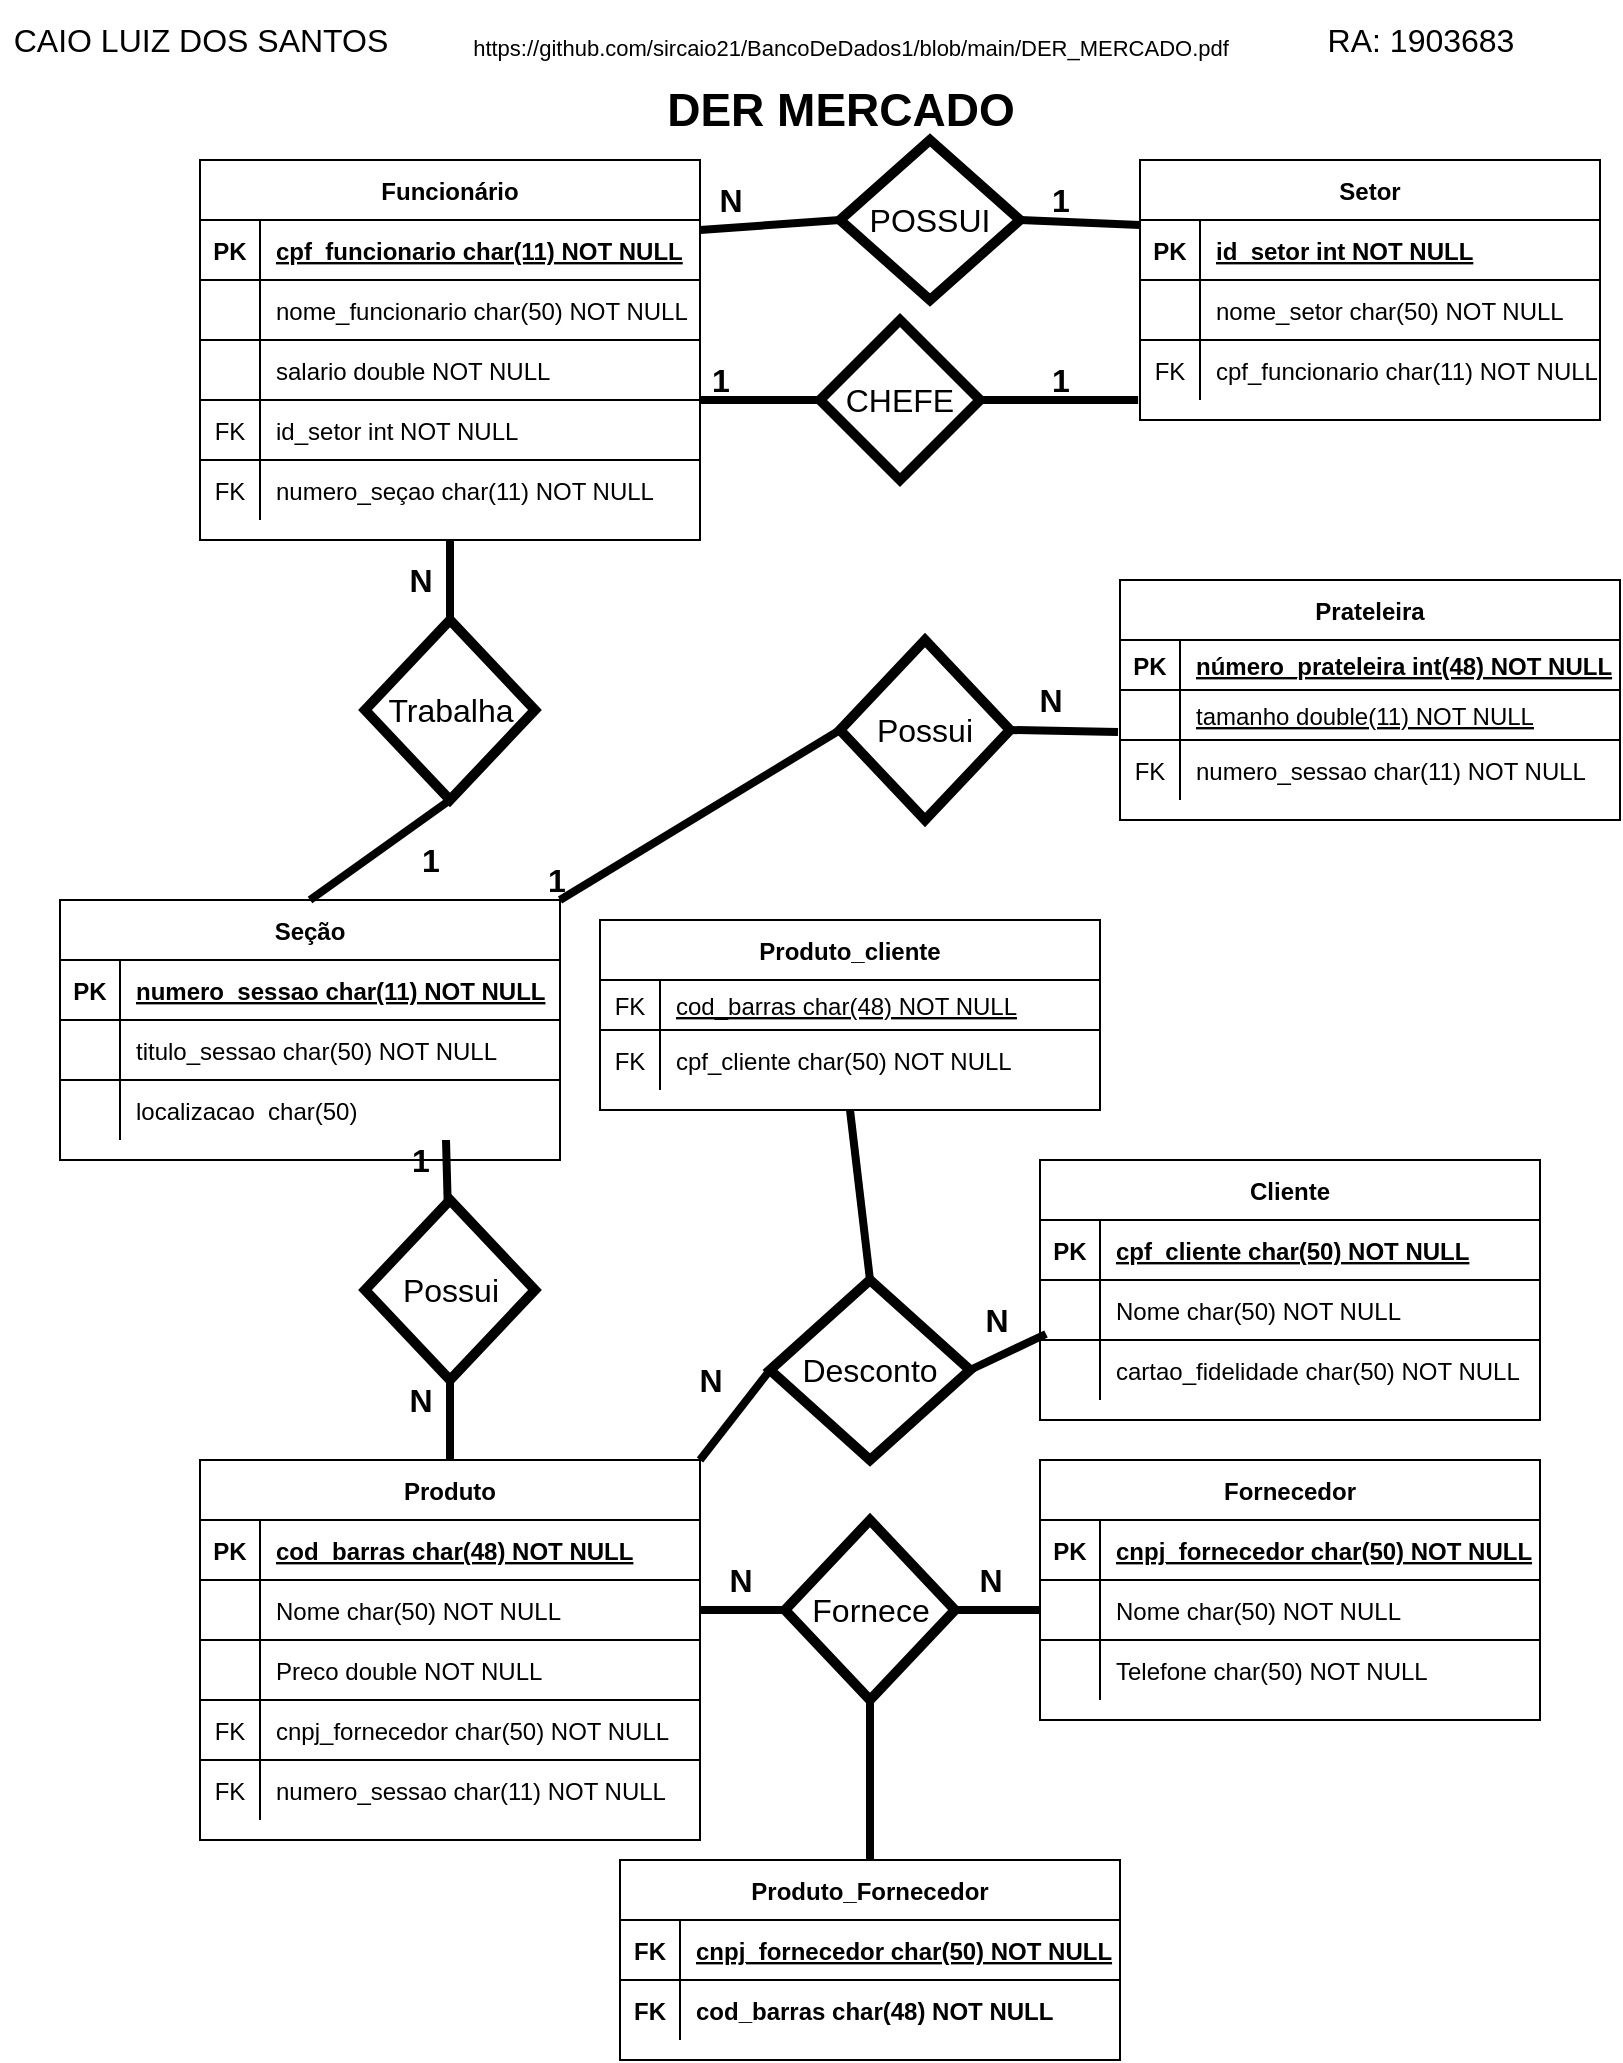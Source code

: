 <mxfile version="15.5.9" type="github">
  <diagram id="R2lEEEUBdFMjLlhIrx00" name="Page-1">
    <mxGraphModel dx="1422" dy="1894" grid="1" gridSize="10" guides="1" tooltips="1" connect="1" arrows="1" fold="1" page="1" pageScale="1" pageWidth="850" pageHeight="1100" math="0" shadow="0" extFonts="Permanent Marker^https://fonts.googleapis.com/css?family=Permanent+Marker">
      <root>
        <mxCell id="0" />
        <mxCell id="1" parent="0" />
        <mxCell id="C-vyLk0tnHw3VtMMgP7b-2" value="Setor" style="shape=table;startSize=30;container=1;collapsible=1;childLayout=tableLayout;fixedRows=1;rowLines=0;fontStyle=1;align=center;resizeLast=1;" parent="1" vertex="1">
          <mxGeometry x="575" y="70" width="230" height="130" as="geometry" />
        </mxCell>
        <mxCell id="C-vyLk0tnHw3VtMMgP7b-3" value="" style="shape=partialRectangle;collapsible=0;dropTarget=0;pointerEvents=0;fillColor=none;points=[[0,0.5],[1,0.5]];portConstraint=eastwest;top=0;left=0;right=0;bottom=1;" parent="C-vyLk0tnHw3VtMMgP7b-2" vertex="1">
          <mxGeometry y="30" width="230" height="30" as="geometry" />
        </mxCell>
        <mxCell id="C-vyLk0tnHw3VtMMgP7b-4" value="PK" style="shape=partialRectangle;overflow=hidden;connectable=0;fillColor=none;top=0;left=0;bottom=0;right=0;fontStyle=1;" parent="C-vyLk0tnHw3VtMMgP7b-3" vertex="1">
          <mxGeometry width="30" height="30" as="geometry">
            <mxRectangle width="30" height="30" as="alternateBounds" />
          </mxGeometry>
        </mxCell>
        <mxCell id="C-vyLk0tnHw3VtMMgP7b-5" value="id_setor int NOT NULL " style="shape=partialRectangle;overflow=hidden;connectable=0;fillColor=none;top=0;left=0;bottom=0;right=0;align=left;spacingLeft=6;fontStyle=5;" parent="C-vyLk0tnHw3VtMMgP7b-3" vertex="1">
          <mxGeometry x="30" width="200" height="30" as="geometry">
            <mxRectangle width="200" height="30" as="alternateBounds" />
          </mxGeometry>
        </mxCell>
        <mxCell id="C-vyLk0tnHw3VtMMgP7b-6" value="" style="shape=partialRectangle;collapsible=0;dropTarget=0;pointerEvents=0;fillColor=none;points=[[0,0.5],[1,0.5]];portConstraint=eastwest;top=0;left=0;right=0;bottom=0;" parent="C-vyLk0tnHw3VtMMgP7b-2" vertex="1">
          <mxGeometry y="60" width="230" height="30" as="geometry" />
        </mxCell>
        <mxCell id="C-vyLk0tnHw3VtMMgP7b-7" value="" style="shape=partialRectangle;overflow=hidden;connectable=0;fillColor=none;top=0;left=0;bottom=0;right=0;" parent="C-vyLk0tnHw3VtMMgP7b-6" vertex="1">
          <mxGeometry width="30" height="30" as="geometry">
            <mxRectangle width="30" height="30" as="alternateBounds" />
          </mxGeometry>
        </mxCell>
        <mxCell id="C-vyLk0tnHw3VtMMgP7b-8" value="nome_setor char(50) NOT NULL" style="shape=partialRectangle;overflow=hidden;connectable=0;fillColor=none;top=0;left=0;bottom=0;right=0;align=left;spacingLeft=6;" parent="C-vyLk0tnHw3VtMMgP7b-6" vertex="1">
          <mxGeometry x="30" width="200" height="30" as="geometry">
            <mxRectangle width="200" height="30" as="alternateBounds" />
          </mxGeometry>
        </mxCell>
        <mxCell id="C-vyLk0tnHw3VtMMgP7b-9" value="" style="shape=partialRectangle;collapsible=0;dropTarget=0;pointerEvents=0;fillColor=none;points=[[0,0.5],[1,0.5]];portConstraint=eastwest;top=1;left=0;right=0;bottom=0;" parent="C-vyLk0tnHw3VtMMgP7b-2" vertex="1">
          <mxGeometry y="90" width="230" height="30" as="geometry" />
        </mxCell>
        <mxCell id="C-vyLk0tnHw3VtMMgP7b-10" value="FK" style="shape=partialRectangle;overflow=hidden;connectable=0;fillColor=none;top=0;left=0;bottom=0;right=0;" parent="C-vyLk0tnHw3VtMMgP7b-9" vertex="1">
          <mxGeometry width="30" height="30" as="geometry">
            <mxRectangle width="30" height="30" as="alternateBounds" />
          </mxGeometry>
        </mxCell>
        <mxCell id="C-vyLk0tnHw3VtMMgP7b-11" value="cpf_funcionario char(11) NOT NULL" style="shape=partialRectangle;overflow=hidden;connectable=0;fillColor=none;top=0;left=0;bottom=0;right=0;align=left;spacingLeft=6;" parent="C-vyLk0tnHw3VtMMgP7b-9" vertex="1">
          <mxGeometry x="30" width="200" height="30" as="geometry">
            <mxRectangle width="200" height="30" as="alternateBounds" />
          </mxGeometry>
        </mxCell>
        <mxCell id="C-vyLk0tnHw3VtMMgP7b-23" value="Funcionário" style="shape=table;startSize=30;container=1;collapsible=1;childLayout=tableLayout;fixedRows=1;rowLines=0;fontStyle=1;align=center;resizeLast=1;" parent="1" vertex="1">
          <mxGeometry x="105" y="70" width="250" height="190" as="geometry" />
        </mxCell>
        <mxCell id="C-vyLk0tnHw3VtMMgP7b-24" value="" style="shape=partialRectangle;collapsible=0;dropTarget=0;pointerEvents=0;fillColor=none;points=[[0,0.5],[1,0.5]];portConstraint=eastwest;top=0;left=0;right=0;bottom=1;" parent="C-vyLk0tnHw3VtMMgP7b-23" vertex="1">
          <mxGeometry y="30" width="250" height="30" as="geometry" />
        </mxCell>
        <mxCell id="C-vyLk0tnHw3VtMMgP7b-25" value="PK" style="shape=partialRectangle;overflow=hidden;connectable=0;fillColor=none;top=0;left=0;bottom=0;right=0;fontStyle=1;" parent="C-vyLk0tnHw3VtMMgP7b-24" vertex="1">
          <mxGeometry width="30" height="30" as="geometry">
            <mxRectangle width="30" height="30" as="alternateBounds" />
          </mxGeometry>
        </mxCell>
        <mxCell id="C-vyLk0tnHw3VtMMgP7b-26" value="cpf_funcionario char(11) NOT NULL " style="shape=partialRectangle;overflow=hidden;connectable=0;fillColor=none;top=0;left=0;bottom=0;right=0;align=left;spacingLeft=6;fontStyle=5;" parent="C-vyLk0tnHw3VtMMgP7b-24" vertex="1">
          <mxGeometry x="30" width="220" height="30" as="geometry">
            <mxRectangle width="220" height="30" as="alternateBounds" />
          </mxGeometry>
        </mxCell>
        <mxCell id="C-vyLk0tnHw3VtMMgP7b-27" value="" style="shape=partialRectangle;collapsible=0;dropTarget=0;pointerEvents=0;fillColor=none;points=[[0,0.5],[1,0.5]];portConstraint=eastwest;top=0;left=0;right=0;bottom=0;" parent="C-vyLk0tnHw3VtMMgP7b-23" vertex="1">
          <mxGeometry y="60" width="250" height="30" as="geometry" />
        </mxCell>
        <mxCell id="C-vyLk0tnHw3VtMMgP7b-28" value="" style="shape=partialRectangle;overflow=hidden;connectable=0;fillColor=none;top=0;left=0;bottom=0;right=0;" parent="C-vyLk0tnHw3VtMMgP7b-27" vertex="1">
          <mxGeometry width="30" height="30" as="geometry">
            <mxRectangle width="30" height="30" as="alternateBounds" />
          </mxGeometry>
        </mxCell>
        <mxCell id="C-vyLk0tnHw3VtMMgP7b-29" value="nome_funcionario char(50) NOT NULL" style="shape=partialRectangle;overflow=hidden;connectable=0;fillColor=none;top=0;left=0;bottom=0;right=0;align=left;spacingLeft=6;" parent="C-vyLk0tnHw3VtMMgP7b-27" vertex="1">
          <mxGeometry x="30" width="220" height="30" as="geometry">
            <mxRectangle width="220" height="30" as="alternateBounds" />
          </mxGeometry>
        </mxCell>
        <mxCell id="qZDNd7KIdXgdFjPDxFhU-4" style="shape=partialRectangle;collapsible=0;dropTarget=0;pointerEvents=0;fillColor=none;points=[[0,0.5],[1,0.5]];portConstraint=eastwest;top=1;left=0;right=0;bottom=0;sketch=0;shadow=0;" vertex="1" parent="C-vyLk0tnHw3VtMMgP7b-23">
          <mxGeometry y="90" width="250" height="30" as="geometry" />
        </mxCell>
        <mxCell id="qZDNd7KIdXgdFjPDxFhU-5" style="shape=partialRectangle;overflow=hidden;connectable=0;fillColor=none;top=0;left=0;bottom=0;right=0;" vertex="1" parent="qZDNd7KIdXgdFjPDxFhU-4">
          <mxGeometry width="30" height="30" as="geometry">
            <mxRectangle width="30" height="30" as="alternateBounds" />
          </mxGeometry>
        </mxCell>
        <mxCell id="qZDNd7KIdXgdFjPDxFhU-6" value="salario double NOT NULL" style="shape=partialRectangle;overflow=hidden;connectable=0;fillColor=none;top=0;left=0;bottom=0;right=0;align=left;spacingLeft=6;" vertex="1" parent="qZDNd7KIdXgdFjPDxFhU-4">
          <mxGeometry x="30" width="220" height="30" as="geometry">
            <mxRectangle width="220" height="30" as="alternateBounds" />
          </mxGeometry>
        </mxCell>
        <mxCell id="qZDNd7KIdXgdFjPDxFhU-98" style="shape=partialRectangle;collapsible=0;dropTarget=0;pointerEvents=0;fillColor=none;points=[[0,0.5],[1,0.5]];portConstraint=eastwest;top=1;left=0;right=0;bottom=0;sketch=0;shadow=0;" vertex="1" parent="C-vyLk0tnHw3VtMMgP7b-23">
          <mxGeometry y="120" width="250" height="30" as="geometry" />
        </mxCell>
        <mxCell id="qZDNd7KIdXgdFjPDxFhU-99" value="FK" style="shape=partialRectangle;overflow=hidden;connectable=0;fillColor=none;top=0;left=0;bottom=0;right=0;" vertex="1" parent="qZDNd7KIdXgdFjPDxFhU-98">
          <mxGeometry width="30" height="30" as="geometry">
            <mxRectangle width="30" height="30" as="alternateBounds" />
          </mxGeometry>
        </mxCell>
        <mxCell id="qZDNd7KIdXgdFjPDxFhU-100" value="id_setor int NOT NULL" style="shape=partialRectangle;overflow=hidden;connectable=0;fillColor=none;top=0;left=0;bottom=0;right=0;align=left;spacingLeft=6;" vertex="1" parent="qZDNd7KIdXgdFjPDxFhU-98">
          <mxGeometry x="30" width="220" height="30" as="geometry">
            <mxRectangle width="220" height="30" as="alternateBounds" />
          </mxGeometry>
        </mxCell>
        <mxCell id="qZDNd7KIdXgdFjPDxFhU-101" style="shape=partialRectangle;collapsible=0;dropTarget=0;pointerEvents=0;fillColor=none;points=[[0,0.5],[1,0.5]];portConstraint=eastwest;top=1;left=0;right=0;bottom=0;sketch=0;shadow=0;" vertex="1" parent="C-vyLk0tnHw3VtMMgP7b-23">
          <mxGeometry y="150" width="250" height="30" as="geometry" />
        </mxCell>
        <mxCell id="qZDNd7KIdXgdFjPDxFhU-102" value="FK" style="shape=partialRectangle;overflow=hidden;connectable=0;fillColor=none;top=0;left=0;bottom=0;right=0;" vertex="1" parent="qZDNd7KIdXgdFjPDxFhU-101">
          <mxGeometry width="30" height="30" as="geometry">
            <mxRectangle width="30" height="30" as="alternateBounds" />
          </mxGeometry>
        </mxCell>
        <mxCell id="qZDNd7KIdXgdFjPDxFhU-103" value="numero_seçao char(11) NOT NULL" style="shape=partialRectangle;overflow=hidden;connectable=0;fillColor=none;top=0;left=0;bottom=0;right=0;align=left;spacingLeft=6;" vertex="1" parent="qZDNd7KIdXgdFjPDxFhU-101">
          <mxGeometry x="30" width="220" height="30" as="geometry">
            <mxRectangle width="220" height="30" as="alternateBounds" />
          </mxGeometry>
        </mxCell>
        <mxCell id="qZDNd7KIdXgdFjPDxFhU-25" value="" style="endArrow=none;html=1;rounded=0;exitX=1;exitY=0.167;exitDx=0;exitDy=0;strokeWidth=4;exitPerimeter=0;entryX=0;entryY=0.5;entryDx=0;entryDy=0;" edge="1" parent="1" source="C-vyLk0tnHw3VtMMgP7b-24" target="qZDNd7KIdXgdFjPDxFhU-119">
          <mxGeometry relative="1" as="geometry">
            <mxPoint x="225" y="90" as="sourcePoint" />
            <mxPoint x="555" y="120" as="targetPoint" />
          </mxGeometry>
        </mxCell>
        <mxCell id="qZDNd7KIdXgdFjPDxFhU-29" value="&lt;b style=&quot;font-size: 16px;&quot;&gt;1&lt;/b&gt;" style="text;html=1;align=center;verticalAlign=middle;resizable=0;points=[];autosize=1;strokeColor=none;fillColor=none;strokeWidth=5;fontSize=16;" vertex="1" parent="1">
          <mxGeometry x="525" y="80" width="20" height="20" as="geometry" />
        </mxCell>
        <mxCell id="qZDNd7KIdXgdFjPDxFhU-30" value="&lt;font style=&quot;font-size: 16px&quot;&gt;&lt;b&gt;N&lt;/b&gt;&lt;/font&gt;" style="text;html=1;align=center;verticalAlign=middle;resizable=0;points=[];autosize=1;strokeColor=none;fillColor=none;" vertex="1" parent="1">
          <mxGeometry x="355" y="80" width="30" height="20" as="geometry" />
        </mxCell>
        <mxCell id="qZDNd7KIdXgdFjPDxFhU-51" value="Produto" style="shape=table;startSize=30;container=1;collapsible=1;childLayout=tableLayout;fixedRows=1;rowLines=0;fontStyle=1;align=center;resizeLast=1;" vertex="1" parent="1">
          <mxGeometry x="105" y="720" width="250" height="190" as="geometry" />
        </mxCell>
        <mxCell id="qZDNd7KIdXgdFjPDxFhU-52" value="" style="shape=partialRectangle;collapsible=0;dropTarget=0;pointerEvents=0;fillColor=none;points=[[0,0.5],[1,0.5]];portConstraint=eastwest;top=0;left=0;right=0;bottom=1;" vertex="1" parent="qZDNd7KIdXgdFjPDxFhU-51">
          <mxGeometry y="30" width="250" height="30" as="geometry" />
        </mxCell>
        <mxCell id="qZDNd7KIdXgdFjPDxFhU-53" value="PK" style="shape=partialRectangle;overflow=hidden;connectable=0;fillColor=none;top=0;left=0;bottom=0;right=0;fontStyle=1;" vertex="1" parent="qZDNd7KIdXgdFjPDxFhU-52">
          <mxGeometry width="30" height="30" as="geometry">
            <mxRectangle width="30" height="30" as="alternateBounds" />
          </mxGeometry>
        </mxCell>
        <mxCell id="qZDNd7KIdXgdFjPDxFhU-54" value="cod_barras char(48) NOT NULL " style="shape=partialRectangle;overflow=hidden;connectable=0;fillColor=none;top=0;left=0;bottom=0;right=0;align=left;spacingLeft=6;fontStyle=5;" vertex="1" parent="qZDNd7KIdXgdFjPDxFhU-52">
          <mxGeometry x="30" width="220" height="30" as="geometry">
            <mxRectangle width="220" height="30" as="alternateBounds" />
          </mxGeometry>
        </mxCell>
        <mxCell id="qZDNd7KIdXgdFjPDxFhU-55" value="" style="shape=partialRectangle;collapsible=0;dropTarget=0;pointerEvents=0;fillColor=none;points=[[0,0.5],[1,0.5]];portConstraint=eastwest;top=0;left=0;right=0;bottom=0;" vertex="1" parent="qZDNd7KIdXgdFjPDxFhU-51">
          <mxGeometry y="60" width="250" height="30" as="geometry" />
        </mxCell>
        <mxCell id="qZDNd7KIdXgdFjPDxFhU-56" value="" style="shape=partialRectangle;overflow=hidden;connectable=0;fillColor=none;top=0;left=0;bottom=0;right=0;" vertex="1" parent="qZDNd7KIdXgdFjPDxFhU-55">
          <mxGeometry width="30" height="30" as="geometry">
            <mxRectangle width="30" height="30" as="alternateBounds" />
          </mxGeometry>
        </mxCell>
        <mxCell id="qZDNd7KIdXgdFjPDxFhU-57" value="Nome char(50) NOT NULL" style="shape=partialRectangle;overflow=hidden;connectable=0;fillColor=none;top=0;left=0;bottom=0;right=0;align=left;spacingLeft=6;" vertex="1" parent="qZDNd7KIdXgdFjPDxFhU-55">
          <mxGeometry x="30" width="220" height="30" as="geometry">
            <mxRectangle width="220" height="30" as="alternateBounds" />
          </mxGeometry>
        </mxCell>
        <mxCell id="qZDNd7KIdXgdFjPDxFhU-58" style="shape=partialRectangle;collapsible=0;dropTarget=0;pointerEvents=0;fillColor=none;points=[[0,0.5],[1,0.5]];portConstraint=eastwest;top=1;left=0;right=0;bottom=0;sketch=0;shadow=0;" vertex="1" parent="qZDNd7KIdXgdFjPDxFhU-51">
          <mxGeometry y="90" width="250" height="30" as="geometry" />
        </mxCell>
        <mxCell id="qZDNd7KIdXgdFjPDxFhU-59" style="shape=partialRectangle;overflow=hidden;connectable=0;fillColor=none;top=0;left=0;bottom=0;right=0;" vertex="1" parent="qZDNd7KIdXgdFjPDxFhU-58">
          <mxGeometry width="30" height="30" as="geometry">
            <mxRectangle width="30" height="30" as="alternateBounds" />
          </mxGeometry>
        </mxCell>
        <mxCell id="qZDNd7KIdXgdFjPDxFhU-60" value="Preco double NOT NULL" style="shape=partialRectangle;overflow=hidden;connectable=0;fillColor=none;top=0;left=0;bottom=0;right=0;align=left;spacingLeft=6;" vertex="1" parent="qZDNd7KIdXgdFjPDxFhU-58">
          <mxGeometry x="30" width="220" height="30" as="geometry">
            <mxRectangle width="220" height="30" as="alternateBounds" />
          </mxGeometry>
        </mxCell>
        <mxCell id="qZDNd7KIdXgdFjPDxFhU-61" style="shape=partialRectangle;collapsible=0;dropTarget=0;pointerEvents=0;fillColor=none;points=[[0,0.5],[1,0.5]];portConstraint=eastwest;top=1;left=0;right=0;bottom=0;sketch=0;shadow=0;" vertex="1" parent="qZDNd7KIdXgdFjPDxFhU-51">
          <mxGeometry y="120" width="250" height="30" as="geometry" />
        </mxCell>
        <mxCell id="qZDNd7KIdXgdFjPDxFhU-62" value="FK" style="shape=partialRectangle;overflow=hidden;connectable=0;fillColor=none;top=0;left=0;bottom=0;right=0;" vertex="1" parent="qZDNd7KIdXgdFjPDxFhU-61">
          <mxGeometry width="30" height="30" as="geometry">
            <mxRectangle width="30" height="30" as="alternateBounds" />
          </mxGeometry>
        </mxCell>
        <mxCell id="qZDNd7KIdXgdFjPDxFhU-63" value="cnpj_fornecedor char(50) NOT NULL" style="shape=partialRectangle;overflow=hidden;connectable=0;fillColor=none;top=0;left=0;bottom=0;right=0;align=left;spacingLeft=6;" vertex="1" parent="qZDNd7KIdXgdFjPDxFhU-61">
          <mxGeometry x="30" width="220" height="30" as="geometry">
            <mxRectangle width="220" height="30" as="alternateBounds" />
          </mxGeometry>
        </mxCell>
        <mxCell id="qZDNd7KIdXgdFjPDxFhU-109" style="shape=partialRectangle;collapsible=0;dropTarget=0;pointerEvents=0;fillColor=none;points=[[0,0.5],[1,0.5]];portConstraint=eastwest;top=1;left=0;right=0;bottom=0;sketch=0;shadow=0;" vertex="1" parent="qZDNd7KIdXgdFjPDxFhU-51">
          <mxGeometry y="150" width="250" height="30" as="geometry" />
        </mxCell>
        <mxCell id="qZDNd7KIdXgdFjPDxFhU-110" value="FK" style="shape=partialRectangle;overflow=hidden;connectable=0;fillColor=none;top=0;left=0;bottom=0;right=0;" vertex="1" parent="qZDNd7KIdXgdFjPDxFhU-109">
          <mxGeometry width="30" height="30" as="geometry">
            <mxRectangle width="30" height="30" as="alternateBounds" />
          </mxGeometry>
        </mxCell>
        <mxCell id="qZDNd7KIdXgdFjPDxFhU-111" value="numero_sessao char(11) NOT NULL" style="shape=partialRectangle;overflow=hidden;connectable=0;fillColor=none;top=0;left=0;bottom=0;right=0;align=left;spacingLeft=6;" vertex="1" parent="qZDNd7KIdXgdFjPDxFhU-109">
          <mxGeometry x="30" width="220" height="30" as="geometry">
            <mxRectangle width="220" height="30" as="alternateBounds" />
          </mxGeometry>
        </mxCell>
        <mxCell id="qZDNd7KIdXgdFjPDxFhU-64" value="Fornecedor" style="shape=table;startSize=30;container=1;collapsible=1;childLayout=tableLayout;fixedRows=1;rowLines=0;fontStyle=1;align=center;resizeLast=1;" vertex="1" parent="1">
          <mxGeometry x="525" y="720" width="250" height="130" as="geometry" />
        </mxCell>
        <mxCell id="qZDNd7KIdXgdFjPDxFhU-65" value="" style="shape=partialRectangle;collapsible=0;dropTarget=0;pointerEvents=0;fillColor=none;points=[[0,0.5],[1,0.5]];portConstraint=eastwest;top=0;left=0;right=0;bottom=1;" vertex="1" parent="qZDNd7KIdXgdFjPDxFhU-64">
          <mxGeometry y="30" width="250" height="30" as="geometry" />
        </mxCell>
        <mxCell id="qZDNd7KIdXgdFjPDxFhU-66" value="PK" style="shape=partialRectangle;overflow=hidden;connectable=0;fillColor=none;top=0;left=0;bottom=0;right=0;fontStyle=1;" vertex="1" parent="qZDNd7KIdXgdFjPDxFhU-65">
          <mxGeometry width="30" height="30" as="geometry">
            <mxRectangle width="30" height="30" as="alternateBounds" />
          </mxGeometry>
        </mxCell>
        <mxCell id="qZDNd7KIdXgdFjPDxFhU-67" value="cnpj_fornecedor char(50) NOT NULL" style="shape=partialRectangle;overflow=hidden;connectable=0;fillColor=none;top=0;left=0;bottom=0;right=0;align=left;spacingLeft=6;fontStyle=5;" vertex="1" parent="qZDNd7KIdXgdFjPDxFhU-65">
          <mxGeometry x="30" width="220" height="30" as="geometry">
            <mxRectangle width="220" height="30" as="alternateBounds" />
          </mxGeometry>
        </mxCell>
        <mxCell id="qZDNd7KIdXgdFjPDxFhU-68" value="" style="shape=partialRectangle;collapsible=0;dropTarget=0;pointerEvents=0;fillColor=none;points=[[0,0.5],[1,0.5]];portConstraint=eastwest;top=0;left=0;right=0;bottom=0;" vertex="1" parent="qZDNd7KIdXgdFjPDxFhU-64">
          <mxGeometry y="60" width="250" height="30" as="geometry" />
        </mxCell>
        <mxCell id="qZDNd7KIdXgdFjPDxFhU-69" value="" style="shape=partialRectangle;overflow=hidden;connectable=0;fillColor=none;top=0;left=0;bottom=0;right=0;" vertex="1" parent="qZDNd7KIdXgdFjPDxFhU-68">
          <mxGeometry width="30" height="30" as="geometry">
            <mxRectangle width="30" height="30" as="alternateBounds" />
          </mxGeometry>
        </mxCell>
        <mxCell id="qZDNd7KIdXgdFjPDxFhU-70" value="Nome char(50) NOT NULL" style="shape=partialRectangle;overflow=hidden;connectable=0;fillColor=none;top=0;left=0;bottom=0;right=0;align=left;spacingLeft=6;" vertex="1" parent="qZDNd7KIdXgdFjPDxFhU-68">
          <mxGeometry x="30" width="220" height="30" as="geometry">
            <mxRectangle width="220" height="30" as="alternateBounds" />
          </mxGeometry>
        </mxCell>
        <mxCell id="qZDNd7KIdXgdFjPDxFhU-71" style="shape=partialRectangle;collapsible=0;dropTarget=0;pointerEvents=0;fillColor=none;points=[[0,0.5],[1,0.5]];portConstraint=eastwest;top=1;left=0;right=0;bottom=0;sketch=0;shadow=0;" vertex="1" parent="qZDNd7KIdXgdFjPDxFhU-64">
          <mxGeometry y="90" width="250" height="30" as="geometry" />
        </mxCell>
        <mxCell id="qZDNd7KIdXgdFjPDxFhU-72" style="shape=partialRectangle;overflow=hidden;connectable=0;fillColor=none;top=0;left=0;bottom=0;right=0;" vertex="1" parent="qZDNd7KIdXgdFjPDxFhU-71">
          <mxGeometry width="30" height="30" as="geometry">
            <mxRectangle width="30" height="30" as="alternateBounds" />
          </mxGeometry>
        </mxCell>
        <mxCell id="qZDNd7KIdXgdFjPDxFhU-73" value="Telefone char(50) NOT NULL" style="shape=partialRectangle;overflow=hidden;connectable=0;fillColor=none;top=0;left=0;bottom=0;right=0;align=left;spacingLeft=6;" vertex="1" parent="qZDNd7KIdXgdFjPDxFhU-71">
          <mxGeometry x="30" width="220" height="30" as="geometry">
            <mxRectangle width="220" height="30" as="alternateBounds" />
          </mxGeometry>
        </mxCell>
        <mxCell id="qZDNd7KIdXgdFjPDxFhU-77" value="" style="endArrow=none;html=1;rounded=0;fontSize=16;strokeWidth=4;exitX=1;exitY=0.5;exitDx=0;exitDy=0;entryX=0;entryY=0.5;entryDx=0;entryDy=0;" edge="1" parent="1" source="qZDNd7KIdXgdFjPDxFhU-55" target="qZDNd7KIdXgdFjPDxFhU-131">
          <mxGeometry width="50" height="50" relative="1" as="geometry">
            <mxPoint x="365" y="480" as="sourcePoint" />
            <mxPoint x="415" y="430" as="targetPoint" />
          </mxGeometry>
        </mxCell>
        <mxCell id="qZDNd7KIdXgdFjPDxFhU-79" value="&lt;font style=&quot;font-size: 16px&quot;&gt;&lt;b&gt;N&lt;/b&gt;&lt;/font&gt;" style="text;html=1;align=center;verticalAlign=middle;resizable=0;points=[];autosize=1;strokeColor=none;fillColor=none;" vertex="1" parent="1">
          <mxGeometry x="360" y="770" width="30" height="20" as="geometry" />
        </mxCell>
        <mxCell id="qZDNd7KIdXgdFjPDxFhU-83" value="&lt;font style=&quot;font-size: 16px&quot;&gt;&lt;b&gt;N&lt;/b&gt;&lt;/font&gt;" style="text;html=1;align=center;verticalAlign=middle;resizable=0;points=[];autosize=1;strokeColor=none;fillColor=none;" vertex="1" parent="1">
          <mxGeometry x="485" y="770" width="30" height="20" as="geometry" />
        </mxCell>
        <mxCell id="qZDNd7KIdXgdFjPDxFhU-84" value="Seção" style="shape=table;startSize=30;container=1;collapsible=1;childLayout=tableLayout;fixedRows=1;rowLines=0;fontStyle=1;align=center;resizeLast=1;" vertex="1" parent="1">
          <mxGeometry x="35" y="440" width="250" height="130" as="geometry" />
        </mxCell>
        <mxCell id="qZDNd7KIdXgdFjPDxFhU-85" value="" style="shape=partialRectangle;collapsible=0;dropTarget=0;pointerEvents=0;fillColor=none;points=[[0,0.5],[1,0.5]];portConstraint=eastwest;top=0;left=0;right=0;bottom=1;" vertex="1" parent="qZDNd7KIdXgdFjPDxFhU-84">
          <mxGeometry y="30" width="250" height="30" as="geometry" />
        </mxCell>
        <mxCell id="qZDNd7KIdXgdFjPDxFhU-86" value="PK" style="shape=partialRectangle;overflow=hidden;connectable=0;fillColor=none;top=0;left=0;bottom=0;right=0;fontStyle=1;" vertex="1" parent="qZDNd7KIdXgdFjPDxFhU-85">
          <mxGeometry width="30" height="30" as="geometry">
            <mxRectangle width="30" height="30" as="alternateBounds" />
          </mxGeometry>
        </mxCell>
        <mxCell id="qZDNd7KIdXgdFjPDxFhU-87" value="numero_sessao char(11) NOT NULL " style="shape=partialRectangle;overflow=hidden;connectable=0;fillColor=none;top=0;left=0;bottom=0;right=0;align=left;spacingLeft=6;fontStyle=5;" vertex="1" parent="qZDNd7KIdXgdFjPDxFhU-85">
          <mxGeometry x="30" width="220" height="30" as="geometry">
            <mxRectangle width="220" height="30" as="alternateBounds" />
          </mxGeometry>
        </mxCell>
        <mxCell id="qZDNd7KIdXgdFjPDxFhU-88" value="" style="shape=partialRectangle;collapsible=0;dropTarget=0;pointerEvents=0;fillColor=none;points=[[0,0.5],[1,0.5]];portConstraint=eastwest;top=0;left=0;right=0;bottom=0;" vertex="1" parent="qZDNd7KIdXgdFjPDxFhU-84">
          <mxGeometry y="60" width="250" height="30" as="geometry" />
        </mxCell>
        <mxCell id="qZDNd7KIdXgdFjPDxFhU-89" value="" style="shape=partialRectangle;overflow=hidden;connectable=0;fillColor=none;top=0;left=0;bottom=0;right=0;" vertex="1" parent="qZDNd7KIdXgdFjPDxFhU-88">
          <mxGeometry width="30" height="30" as="geometry">
            <mxRectangle width="30" height="30" as="alternateBounds" />
          </mxGeometry>
        </mxCell>
        <mxCell id="qZDNd7KIdXgdFjPDxFhU-90" value="titulo_sessao char(50) NOT NULL" style="shape=partialRectangle;overflow=hidden;connectable=0;fillColor=none;top=0;left=0;bottom=0;right=0;align=left;spacingLeft=6;" vertex="1" parent="qZDNd7KIdXgdFjPDxFhU-88">
          <mxGeometry x="30" width="220" height="30" as="geometry">
            <mxRectangle width="220" height="30" as="alternateBounds" />
          </mxGeometry>
        </mxCell>
        <mxCell id="qZDNd7KIdXgdFjPDxFhU-91" style="shape=partialRectangle;collapsible=0;dropTarget=0;pointerEvents=0;fillColor=none;points=[[0,0.5],[1,0.5]];portConstraint=eastwest;top=1;left=0;right=0;bottom=0;sketch=0;shadow=0;" vertex="1" parent="qZDNd7KIdXgdFjPDxFhU-84">
          <mxGeometry y="90" width="250" height="30" as="geometry" />
        </mxCell>
        <mxCell id="qZDNd7KIdXgdFjPDxFhU-92" style="shape=partialRectangle;overflow=hidden;connectable=0;fillColor=none;top=0;left=0;bottom=0;right=0;" vertex="1" parent="qZDNd7KIdXgdFjPDxFhU-91">
          <mxGeometry width="30" height="30" as="geometry">
            <mxRectangle width="30" height="30" as="alternateBounds" />
          </mxGeometry>
        </mxCell>
        <mxCell id="qZDNd7KIdXgdFjPDxFhU-93" value="localizacao  char(50) " style="shape=partialRectangle;overflow=hidden;connectable=0;fillColor=none;top=0;left=0;bottom=0;right=0;align=left;spacingLeft=6;" vertex="1" parent="qZDNd7KIdXgdFjPDxFhU-91">
          <mxGeometry x="30" width="220" height="30" as="geometry">
            <mxRectangle width="220" height="30" as="alternateBounds" />
          </mxGeometry>
        </mxCell>
        <mxCell id="qZDNd7KIdXgdFjPDxFhU-94" value="" style="endArrow=none;html=1;rounded=0;entryX=0.5;entryY=0;entryDx=0;entryDy=0;strokeWidth=4;entryPerimeter=0;exitX=0.5;exitY=1;exitDx=0;exitDy=0;startArrow=none;" edge="1" parent="1" source="qZDNd7KIdXgdFjPDxFhU-123" target="qZDNd7KIdXgdFjPDxFhU-84">
          <mxGeometry relative="1" as="geometry">
            <mxPoint x="225" y="200" as="sourcePoint" />
            <mxPoint x="555" y="155" as="targetPoint" />
          </mxGeometry>
        </mxCell>
        <mxCell id="qZDNd7KIdXgdFjPDxFhU-95" value="&lt;font style=&quot;font-size: 16px&quot;&gt;&lt;b&gt;1&lt;/b&gt;&lt;/font&gt;" style="text;html=1;align=center;verticalAlign=middle;resizable=0;points=[];autosize=1;strokeColor=none;fillColor=none;" vertex="1" parent="1">
          <mxGeometry x="210" y="410" width="20" height="20" as="geometry" />
        </mxCell>
        <mxCell id="qZDNd7KIdXgdFjPDxFhU-96" value="&lt;font style=&quot;font-size: 16px&quot;&gt;&lt;b&gt;N&lt;/b&gt;&lt;/font&gt;" style="text;html=1;align=center;verticalAlign=middle;resizable=0;points=[];autosize=1;strokeColor=none;fillColor=none;" vertex="1" parent="1">
          <mxGeometry x="200" y="270" width="30" height="20" as="geometry" />
        </mxCell>
        <mxCell id="qZDNd7KIdXgdFjPDxFhU-105" value="&lt;font style=&quot;font-size: 16px&quot;&gt;&lt;b&gt;N&lt;/b&gt;&lt;/font&gt;" style="text;html=1;align=center;verticalAlign=middle;resizable=0;points=[];autosize=1;strokeColor=none;fillColor=none;" vertex="1" parent="1">
          <mxGeometry x="200" y="680" width="30" height="20" as="geometry" />
        </mxCell>
        <mxCell id="qZDNd7KIdXgdFjPDxFhU-106" value="&lt;font style=&quot;font-size: 16px&quot;&gt;&lt;b&gt;1&lt;/b&gt;&lt;/font&gt;" style="text;html=1;align=center;verticalAlign=middle;resizable=0;points=[];autosize=1;strokeColor=none;fillColor=none;" vertex="1" parent="1">
          <mxGeometry x="205" y="560" width="20" height="20" as="geometry" />
        </mxCell>
        <mxCell id="qZDNd7KIdXgdFjPDxFhU-112" value="" style="endArrow=none;html=1;rounded=0;entryX=-0.004;entryY=1;entryDx=0;entryDy=0;exitX=1;exitY=0.5;exitDx=0;exitDy=0;strokeWidth=4;startArrow=none;entryPerimeter=0;" edge="1" parent="1" source="qZDNd7KIdXgdFjPDxFhU-115" target="C-vyLk0tnHw3VtMMgP7b-9">
          <mxGeometry relative="1" as="geometry">
            <mxPoint x="355" y="190" as="sourcePoint" />
            <mxPoint x="545" y="190" as="targetPoint" />
            <Array as="points">
              <mxPoint x="515" y="190" />
            </Array>
          </mxGeometry>
        </mxCell>
        <mxCell id="qZDNd7KIdXgdFjPDxFhU-113" value="&lt;b style=&quot;font-size: 16px;&quot;&gt;1&lt;/b&gt;" style="text;html=1;align=center;verticalAlign=middle;resizable=0;points=[];autosize=1;strokeColor=none;fillColor=none;strokeWidth=5;fontSize=16;" vertex="1" parent="1">
          <mxGeometry x="355" y="170" width="20" height="20" as="geometry" />
        </mxCell>
        <mxCell id="qZDNd7KIdXgdFjPDxFhU-114" value="&lt;b style=&quot;font-size: 16px;&quot;&gt;1&lt;/b&gt;" style="text;html=1;align=center;verticalAlign=middle;resizable=0;points=[];autosize=1;strokeColor=none;fillColor=none;strokeWidth=5;fontSize=16;" vertex="1" parent="1">
          <mxGeometry x="525" y="170" width="20" height="20" as="geometry" />
        </mxCell>
        <mxCell id="qZDNd7KIdXgdFjPDxFhU-115" value="CHEFE" style="rhombus;whiteSpace=wrap;html=1;shadow=0;sketch=0;fontSize=16;strokeWidth=5;fillColor=none;" vertex="1" parent="1">
          <mxGeometry x="415" y="150" width="80" height="80" as="geometry" />
        </mxCell>
        <mxCell id="qZDNd7KIdXgdFjPDxFhU-116" value="" style="endArrow=none;html=1;rounded=0;entryX=0;entryY=0.5;entryDx=0;entryDy=0;exitX=1;exitY=0.5;exitDx=0;exitDy=0;strokeWidth=4;" edge="1" parent="1" target="qZDNd7KIdXgdFjPDxFhU-115">
          <mxGeometry relative="1" as="geometry">
            <mxPoint x="355" y="190" as="sourcePoint" />
            <mxPoint x="545" y="190" as="targetPoint" />
          </mxGeometry>
        </mxCell>
        <mxCell id="qZDNd7KIdXgdFjPDxFhU-119" value="POSSUI" style="rhombus;whiteSpace=wrap;html=1;shadow=0;sketch=0;fontSize=16;strokeWidth=5;fillColor=none;" vertex="1" parent="1">
          <mxGeometry x="425" y="60" width="90" height="80" as="geometry" />
        </mxCell>
        <mxCell id="qZDNd7KIdXgdFjPDxFhU-122" value="" style="endArrow=none;html=1;rounded=0;exitX=1;exitY=0.5;exitDx=0;exitDy=0;strokeWidth=4;entryX=0;entryY=0.25;entryDx=0;entryDy=0;" edge="1" parent="1" source="qZDNd7KIdXgdFjPDxFhU-119" target="C-vyLk0tnHw3VtMMgP7b-2">
          <mxGeometry relative="1" as="geometry">
            <mxPoint x="485" y="105.01" as="sourcePoint" />
            <mxPoint x="585" y="100" as="targetPoint" />
          </mxGeometry>
        </mxCell>
        <mxCell id="qZDNd7KIdXgdFjPDxFhU-123" value="Trabalha" style="rhombus;whiteSpace=wrap;html=1;shadow=0;sketch=0;fontSize=16;strokeWidth=5;fillColor=none;" vertex="1" parent="1">
          <mxGeometry x="187.5" y="300" width="85" height="90" as="geometry" />
        </mxCell>
        <mxCell id="qZDNd7KIdXgdFjPDxFhU-124" value="" style="endArrow=none;html=1;rounded=0;entryX=0.5;entryY=0;entryDx=0;entryDy=0;strokeWidth=4;entryPerimeter=0;exitX=0.5;exitY=1;exitDx=0;exitDy=0;" edge="1" parent="1" source="C-vyLk0tnHw3VtMMgP7b-23" target="qZDNd7KIdXgdFjPDxFhU-123">
          <mxGeometry relative="1" as="geometry">
            <mxPoint x="230" y="260" as="sourcePoint" />
            <mxPoint x="230" y="380" as="targetPoint" />
          </mxGeometry>
        </mxCell>
        <mxCell id="qZDNd7KIdXgdFjPDxFhU-126" value="Possui" style="rhombus;whiteSpace=wrap;html=1;shadow=0;sketch=0;fontSize=16;strokeWidth=5;fillColor=none;" vertex="1" parent="1">
          <mxGeometry x="187.5" y="590" width="85" height="90" as="geometry" />
        </mxCell>
        <mxCell id="qZDNd7KIdXgdFjPDxFhU-127" value="" style="endArrow=none;html=1;rounded=0;strokeWidth=4;exitX=1.15;exitY=0;exitDx=0;exitDy=0;exitPerimeter=0;" edge="1" parent="1" source="qZDNd7KIdXgdFjPDxFhU-106" target="qZDNd7KIdXgdFjPDxFhU-126">
          <mxGeometry relative="1" as="geometry">
            <mxPoint x="242" y="560" as="sourcePoint" />
            <mxPoint x="242" y="600" as="targetPoint" />
          </mxGeometry>
        </mxCell>
        <mxCell id="qZDNd7KIdXgdFjPDxFhU-130" value="" style="endArrow=none;html=1;rounded=0;strokeWidth=4;exitX=0.5;exitY=1;exitDx=0;exitDy=0;entryX=0.5;entryY=0;entryDx=0;entryDy=0;" edge="1" parent="1" source="qZDNd7KIdXgdFjPDxFhU-126" target="qZDNd7KIdXgdFjPDxFhU-51">
          <mxGeometry relative="1" as="geometry">
            <mxPoint x="295" y="660" as="sourcePoint" />
            <mxPoint x="295.202" y="690.315" as="targetPoint" />
          </mxGeometry>
        </mxCell>
        <mxCell id="qZDNd7KIdXgdFjPDxFhU-131" value="Fornece" style="rhombus;whiteSpace=wrap;html=1;shadow=0;sketch=0;fontSize=16;strokeWidth=5;fillColor=none;" vertex="1" parent="1">
          <mxGeometry x="397.5" y="750" width="85" height="90" as="geometry" />
        </mxCell>
        <mxCell id="qZDNd7KIdXgdFjPDxFhU-132" value="" style="endArrow=none;html=1;rounded=0;fontSize=16;strokeWidth=4;exitX=1;exitY=0.5;exitDx=0;exitDy=0;entryX=0;entryY=0.5;entryDx=0;entryDy=0;" edge="1" parent="1" source="qZDNd7KIdXgdFjPDxFhU-131" target="qZDNd7KIdXgdFjPDxFhU-68">
          <mxGeometry width="50" height="50" relative="1" as="geometry">
            <mxPoint x="505" y="774.5" as="sourcePoint" />
            <mxPoint x="565" y="780" as="targetPoint" />
          </mxGeometry>
        </mxCell>
        <mxCell id="qZDNd7KIdXgdFjPDxFhU-143" value="" style="endArrow=none;html=1;rounded=0;fontSize=16;strokeWidth=4;exitX=0.5;exitY=1;exitDx=0;exitDy=0;entryX=0.5;entryY=0;entryDx=0;entryDy=0;" edge="1" parent="1" source="qZDNd7KIdXgdFjPDxFhU-131" target="qZDNd7KIdXgdFjPDxFhU-144">
          <mxGeometry width="50" height="50" relative="1" as="geometry">
            <mxPoint x="365" y="785" as="sourcePoint" />
            <mxPoint x="503" y="850" as="targetPoint" />
          </mxGeometry>
        </mxCell>
        <mxCell id="qZDNd7KIdXgdFjPDxFhU-144" value="Produto_Fornecedor" style="shape=table;startSize=30;container=1;collapsible=1;childLayout=tableLayout;fixedRows=1;rowLines=0;fontStyle=1;align=center;resizeLast=1;" vertex="1" parent="1">
          <mxGeometry x="315" y="920" width="250" height="100" as="geometry" />
        </mxCell>
        <mxCell id="qZDNd7KIdXgdFjPDxFhU-145" value="" style="shape=partialRectangle;collapsible=0;dropTarget=0;pointerEvents=0;fillColor=none;points=[[0,0.5],[1,0.5]];portConstraint=eastwest;top=0;left=0;right=0;bottom=1;" vertex="1" parent="qZDNd7KIdXgdFjPDxFhU-144">
          <mxGeometry y="30" width="250" height="30" as="geometry" />
        </mxCell>
        <mxCell id="qZDNd7KIdXgdFjPDxFhU-146" value="FK" style="shape=partialRectangle;overflow=hidden;connectable=0;fillColor=none;top=0;left=0;bottom=0;right=0;fontStyle=1;" vertex="1" parent="qZDNd7KIdXgdFjPDxFhU-145">
          <mxGeometry width="30" height="30" as="geometry">
            <mxRectangle width="30" height="30" as="alternateBounds" />
          </mxGeometry>
        </mxCell>
        <mxCell id="qZDNd7KIdXgdFjPDxFhU-147" value="cnpj_fornecedor char(50) NOT NULL" style="shape=partialRectangle;overflow=hidden;connectable=0;fillColor=none;top=0;left=0;bottom=0;right=0;align=left;spacingLeft=6;fontStyle=5;" vertex="1" parent="qZDNd7KIdXgdFjPDxFhU-145">
          <mxGeometry x="30" width="220" height="30" as="geometry">
            <mxRectangle width="220" height="30" as="alternateBounds" />
          </mxGeometry>
        </mxCell>
        <mxCell id="qZDNd7KIdXgdFjPDxFhU-148" value="" style="shape=partialRectangle;collapsible=0;dropTarget=0;pointerEvents=0;fillColor=none;points=[[0,0.5],[1,0.5]];portConstraint=eastwest;top=0;left=0;right=0;bottom=0;" vertex="1" parent="qZDNd7KIdXgdFjPDxFhU-144">
          <mxGeometry y="60" width="250" height="30" as="geometry" />
        </mxCell>
        <mxCell id="qZDNd7KIdXgdFjPDxFhU-149" value="FK" style="shape=partialRectangle;overflow=hidden;connectable=0;fillColor=none;top=0;left=0;bottom=0;right=0;fontStyle=1" vertex="1" parent="qZDNd7KIdXgdFjPDxFhU-148">
          <mxGeometry width="30" height="30" as="geometry">
            <mxRectangle width="30" height="30" as="alternateBounds" />
          </mxGeometry>
        </mxCell>
        <mxCell id="qZDNd7KIdXgdFjPDxFhU-150" value="cod_barras char(48) NOT NULL" style="shape=partialRectangle;overflow=hidden;connectable=0;fillColor=none;top=0;left=0;bottom=0;right=0;align=left;spacingLeft=6;fontStyle=1" vertex="1" parent="qZDNd7KIdXgdFjPDxFhU-148">
          <mxGeometry x="30" width="220" height="30" as="geometry">
            <mxRectangle width="220" height="30" as="alternateBounds" />
          </mxGeometry>
        </mxCell>
        <mxCell id="qZDNd7KIdXgdFjPDxFhU-154" value="Cliente" style="shape=table;startSize=30;container=1;collapsible=1;childLayout=tableLayout;fixedRows=1;rowLines=0;fontStyle=1;align=center;resizeLast=1;" vertex="1" parent="1">
          <mxGeometry x="525" y="570" width="250" height="130" as="geometry" />
        </mxCell>
        <mxCell id="qZDNd7KIdXgdFjPDxFhU-155" value="" style="shape=partialRectangle;collapsible=0;dropTarget=0;pointerEvents=0;fillColor=none;points=[[0,0.5],[1,0.5]];portConstraint=eastwest;top=0;left=0;right=0;bottom=1;" vertex="1" parent="qZDNd7KIdXgdFjPDxFhU-154">
          <mxGeometry y="30" width="250" height="30" as="geometry" />
        </mxCell>
        <mxCell id="qZDNd7KIdXgdFjPDxFhU-156" value="PK" style="shape=partialRectangle;overflow=hidden;connectable=0;fillColor=none;top=0;left=0;bottom=0;right=0;fontStyle=1;" vertex="1" parent="qZDNd7KIdXgdFjPDxFhU-155">
          <mxGeometry width="30" height="30" as="geometry">
            <mxRectangle width="30" height="30" as="alternateBounds" />
          </mxGeometry>
        </mxCell>
        <mxCell id="qZDNd7KIdXgdFjPDxFhU-157" value="cpf_cliente char(50) NOT NULL" style="shape=partialRectangle;overflow=hidden;connectable=0;fillColor=none;top=0;left=0;bottom=0;right=0;align=left;spacingLeft=6;fontStyle=5;" vertex="1" parent="qZDNd7KIdXgdFjPDxFhU-155">
          <mxGeometry x="30" width="220" height="30" as="geometry">
            <mxRectangle width="220" height="30" as="alternateBounds" />
          </mxGeometry>
        </mxCell>
        <mxCell id="qZDNd7KIdXgdFjPDxFhU-158" value="" style="shape=partialRectangle;collapsible=0;dropTarget=0;pointerEvents=0;fillColor=none;points=[[0,0.5],[1,0.5]];portConstraint=eastwest;top=0;left=0;right=0;bottom=0;" vertex="1" parent="qZDNd7KIdXgdFjPDxFhU-154">
          <mxGeometry y="60" width="250" height="30" as="geometry" />
        </mxCell>
        <mxCell id="qZDNd7KIdXgdFjPDxFhU-159" value="" style="shape=partialRectangle;overflow=hidden;connectable=0;fillColor=none;top=0;left=0;bottom=0;right=0;" vertex="1" parent="qZDNd7KIdXgdFjPDxFhU-158">
          <mxGeometry width="30" height="30" as="geometry">
            <mxRectangle width="30" height="30" as="alternateBounds" />
          </mxGeometry>
        </mxCell>
        <mxCell id="qZDNd7KIdXgdFjPDxFhU-160" value="Nome char(50) NOT NULL" style="shape=partialRectangle;overflow=hidden;connectable=0;fillColor=none;top=0;left=0;bottom=0;right=0;align=left;spacingLeft=6;" vertex="1" parent="qZDNd7KIdXgdFjPDxFhU-158">
          <mxGeometry x="30" width="220" height="30" as="geometry">
            <mxRectangle width="220" height="30" as="alternateBounds" />
          </mxGeometry>
        </mxCell>
        <mxCell id="qZDNd7KIdXgdFjPDxFhU-161" style="shape=partialRectangle;collapsible=0;dropTarget=0;pointerEvents=0;fillColor=none;points=[[0,0.5],[1,0.5]];portConstraint=eastwest;top=1;left=0;right=0;bottom=0;sketch=0;shadow=0;" vertex="1" parent="qZDNd7KIdXgdFjPDxFhU-154">
          <mxGeometry y="90" width="250" height="30" as="geometry" />
        </mxCell>
        <mxCell id="qZDNd7KIdXgdFjPDxFhU-162" style="shape=partialRectangle;overflow=hidden;connectable=0;fillColor=none;top=0;left=0;bottom=0;right=0;" vertex="1" parent="qZDNd7KIdXgdFjPDxFhU-161">
          <mxGeometry width="30" height="30" as="geometry">
            <mxRectangle width="30" height="30" as="alternateBounds" />
          </mxGeometry>
        </mxCell>
        <mxCell id="qZDNd7KIdXgdFjPDxFhU-163" value="cartao_fidelidade char(50) NOT NULL" style="shape=partialRectangle;overflow=hidden;connectable=0;fillColor=none;top=0;left=0;bottom=0;right=0;align=left;spacingLeft=6;" vertex="1" parent="qZDNd7KIdXgdFjPDxFhU-161">
          <mxGeometry x="30" width="220" height="30" as="geometry">
            <mxRectangle width="220" height="30" as="alternateBounds" />
          </mxGeometry>
        </mxCell>
        <mxCell id="qZDNd7KIdXgdFjPDxFhU-164" value="Desconto" style="rhombus;whiteSpace=wrap;html=1;shadow=0;sketch=0;fontSize=16;strokeWidth=5;fillColor=none;rotation=0;" vertex="1" parent="1">
          <mxGeometry x="390" y="630" width="100" height="90" as="geometry" />
        </mxCell>
        <mxCell id="qZDNd7KIdXgdFjPDxFhU-165" value="" style="endArrow=none;html=1;rounded=0;fontSize=16;strokeWidth=4;entryX=0;entryY=0.5;entryDx=0;entryDy=0;exitX=1;exitY=0;exitDx=0;exitDy=0;" edge="1" parent="1" source="qZDNd7KIdXgdFjPDxFhU-51" target="qZDNd7KIdXgdFjPDxFhU-164">
          <mxGeometry width="50" height="50" relative="1" as="geometry">
            <mxPoint x="345" y="699" as="sourcePoint" />
            <mxPoint x="460" y="699" as="targetPoint" />
          </mxGeometry>
        </mxCell>
        <mxCell id="qZDNd7KIdXgdFjPDxFhU-166" value="" style="endArrow=none;html=1;rounded=0;fontSize=16;strokeWidth=4;entryX=1;entryY=0.5;entryDx=0;entryDy=0;exitX=0.012;exitY=-0.1;exitDx=0;exitDy=0;exitPerimeter=0;" edge="1" parent="1" source="qZDNd7KIdXgdFjPDxFhU-161" target="qZDNd7KIdXgdFjPDxFhU-164">
          <mxGeometry width="50" height="50" relative="1" as="geometry">
            <mxPoint x="365" y="710" as="sourcePoint" />
            <mxPoint x="450" y="625" as="targetPoint" />
          </mxGeometry>
        </mxCell>
        <mxCell id="qZDNd7KIdXgdFjPDxFhU-167" value="&lt;font style=&quot;font-size: 16px&quot;&gt;&lt;b&gt;N&lt;/b&gt;&lt;/font&gt;" style="text;html=1;align=center;verticalAlign=middle;resizable=0;points=[];autosize=1;strokeColor=none;fillColor=none;" vertex="1" parent="1">
          <mxGeometry x="345" y="670" width="30" height="20" as="geometry" />
        </mxCell>
        <mxCell id="qZDNd7KIdXgdFjPDxFhU-168" value="&lt;font style=&quot;font-size: 16px&quot;&gt;&lt;b&gt;N&lt;/b&gt;&lt;/font&gt;" style="text;html=1;align=center;verticalAlign=middle;resizable=0;points=[];autosize=1;strokeColor=none;fillColor=none;" vertex="1" parent="1">
          <mxGeometry x="487.5" y="640" width="30" height="20" as="geometry" />
        </mxCell>
        <mxCell id="qZDNd7KIdXgdFjPDxFhU-169" value="Produto_cliente" style="shape=table;startSize=30;container=1;collapsible=1;childLayout=tableLayout;fixedRows=1;rowLines=0;fontStyle=1;align=center;resizeLast=1;" vertex="1" parent="1">
          <mxGeometry x="305" y="450" width="250" height="95" as="geometry" />
        </mxCell>
        <mxCell id="qZDNd7KIdXgdFjPDxFhU-170" value="" style="shape=partialRectangle;collapsible=0;dropTarget=0;pointerEvents=0;fillColor=none;points=[[0,0.5],[1,0.5]];portConstraint=eastwest;top=0;left=0;right=0;bottom=1;" vertex="1" parent="qZDNd7KIdXgdFjPDxFhU-169">
          <mxGeometry y="30" width="250" height="25" as="geometry" />
        </mxCell>
        <mxCell id="qZDNd7KIdXgdFjPDxFhU-171" value="FK" style="shape=partialRectangle;overflow=hidden;connectable=0;fillColor=none;top=0;left=0;bottom=0;right=0;fontStyle=0;" vertex="1" parent="qZDNd7KIdXgdFjPDxFhU-170">
          <mxGeometry width="30" height="25" as="geometry">
            <mxRectangle width="30" height="25" as="alternateBounds" />
          </mxGeometry>
        </mxCell>
        <mxCell id="qZDNd7KIdXgdFjPDxFhU-172" value="cod_barras char(48) NOT NULL" style="shape=partialRectangle;overflow=hidden;connectable=0;fillColor=none;top=0;left=0;bottom=0;right=0;align=left;spacingLeft=6;fontStyle=4;" vertex="1" parent="qZDNd7KIdXgdFjPDxFhU-170">
          <mxGeometry x="30" width="220" height="25" as="geometry">
            <mxRectangle width="220" height="25" as="alternateBounds" />
          </mxGeometry>
        </mxCell>
        <mxCell id="qZDNd7KIdXgdFjPDxFhU-173" value="" style="shape=partialRectangle;collapsible=0;dropTarget=0;pointerEvents=0;fillColor=none;points=[[0,0.5],[1,0.5]];portConstraint=eastwest;top=0;left=0;right=0;bottom=0;" vertex="1" parent="qZDNd7KIdXgdFjPDxFhU-169">
          <mxGeometry y="55" width="250" height="30" as="geometry" />
        </mxCell>
        <mxCell id="qZDNd7KIdXgdFjPDxFhU-174" value="FK" style="shape=partialRectangle;overflow=hidden;connectable=0;fillColor=none;top=0;left=0;bottom=0;right=0;" vertex="1" parent="qZDNd7KIdXgdFjPDxFhU-173">
          <mxGeometry width="30" height="30" as="geometry">
            <mxRectangle width="30" height="30" as="alternateBounds" />
          </mxGeometry>
        </mxCell>
        <mxCell id="qZDNd7KIdXgdFjPDxFhU-175" value="cpf_cliente char(50) NOT NULL" style="shape=partialRectangle;overflow=hidden;connectable=0;fillColor=none;top=0;left=0;bottom=0;right=0;align=left;spacingLeft=6;" vertex="1" parent="qZDNd7KIdXgdFjPDxFhU-173">
          <mxGeometry x="30" width="220" height="30" as="geometry">
            <mxRectangle width="220" height="30" as="alternateBounds" />
          </mxGeometry>
        </mxCell>
        <mxCell id="qZDNd7KIdXgdFjPDxFhU-182" value="" style="endArrow=none;html=1;rounded=0;fontSize=16;strokeWidth=4;exitX=0.5;exitY=0;exitDx=0;exitDy=0;entryX=0.5;entryY=1;entryDx=0;entryDy=0;" edge="1" parent="1" source="qZDNd7KIdXgdFjPDxFhU-164" target="qZDNd7KIdXgdFjPDxFhU-169">
          <mxGeometry width="50" height="50" relative="1" as="geometry">
            <mxPoint x="365" y="610" as="sourcePoint" />
            <mxPoint x="415" y="560" as="targetPoint" />
          </mxGeometry>
        </mxCell>
        <mxCell id="qZDNd7KIdXgdFjPDxFhU-183" value="Prateleira" style="shape=table;startSize=30;container=1;collapsible=1;childLayout=tableLayout;fixedRows=1;rowLines=0;fontStyle=1;align=center;resizeLast=1;" vertex="1" parent="1">
          <mxGeometry x="565" y="280" width="250" height="120" as="geometry" />
        </mxCell>
        <mxCell id="qZDNd7KIdXgdFjPDxFhU-193" style="shape=partialRectangle;collapsible=0;dropTarget=0;pointerEvents=0;fillColor=none;points=[[0,0.5],[1,0.5]];portConstraint=eastwest;top=0;left=0;right=0;bottom=1;fontStyle=1" vertex="1" parent="qZDNd7KIdXgdFjPDxFhU-183">
          <mxGeometry y="30" width="250" height="25" as="geometry" />
        </mxCell>
        <mxCell id="qZDNd7KIdXgdFjPDxFhU-194" value="PK" style="shape=partialRectangle;overflow=hidden;connectable=0;fillColor=none;top=0;left=0;bottom=0;right=0;fontStyle=1;" vertex="1" parent="qZDNd7KIdXgdFjPDxFhU-193">
          <mxGeometry width="30" height="25" as="geometry">
            <mxRectangle width="30" height="25" as="alternateBounds" />
          </mxGeometry>
        </mxCell>
        <mxCell id="qZDNd7KIdXgdFjPDxFhU-195" value="número_prateleira int(48) NOT NULL" style="shape=partialRectangle;overflow=hidden;connectable=0;fillColor=none;top=0;left=0;bottom=0;right=0;align=left;spacingLeft=6;fontStyle=5;" vertex="1" parent="qZDNd7KIdXgdFjPDxFhU-193">
          <mxGeometry x="30" width="220" height="25" as="geometry">
            <mxRectangle width="220" height="25" as="alternateBounds" />
          </mxGeometry>
        </mxCell>
        <mxCell id="qZDNd7KIdXgdFjPDxFhU-184" value="" style="shape=partialRectangle;collapsible=0;dropTarget=0;pointerEvents=0;fillColor=none;points=[[0,0.5],[1,0.5]];portConstraint=eastwest;top=0;left=0;right=0;bottom=1;" vertex="1" parent="qZDNd7KIdXgdFjPDxFhU-183">
          <mxGeometry y="55" width="250" height="25" as="geometry" />
        </mxCell>
        <mxCell id="qZDNd7KIdXgdFjPDxFhU-185" value="" style="shape=partialRectangle;overflow=hidden;connectable=0;fillColor=none;top=0;left=0;bottom=0;right=0;fontStyle=0;" vertex="1" parent="qZDNd7KIdXgdFjPDxFhU-184">
          <mxGeometry width="30" height="25" as="geometry">
            <mxRectangle width="30" height="25" as="alternateBounds" />
          </mxGeometry>
        </mxCell>
        <mxCell id="qZDNd7KIdXgdFjPDxFhU-186" value="tamanho double(11) NOT NULL" style="shape=partialRectangle;overflow=hidden;connectable=0;fillColor=none;top=0;left=0;bottom=0;right=0;align=left;spacingLeft=6;fontStyle=4;" vertex="1" parent="qZDNd7KIdXgdFjPDxFhU-184">
          <mxGeometry x="30" width="220" height="25" as="geometry">
            <mxRectangle width="220" height="25" as="alternateBounds" />
          </mxGeometry>
        </mxCell>
        <mxCell id="qZDNd7KIdXgdFjPDxFhU-187" value="" style="shape=partialRectangle;collapsible=0;dropTarget=0;pointerEvents=0;fillColor=none;points=[[0,0.5],[1,0.5]];portConstraint=eastwest;top=0;left=0;right=0;bottom=0;" vertex="1" parent="qZDNd7KIdXgdFjPDxFhU-183">
          <mxGeometry y="80" width="250" height="30" as="geometry" />
        </mxCell>
        <mxCell id="qZDNd7KIdXgdFjPDxFhU-188" value="FK" style="shape=partialRectangle;overflow=hidden;connectable=0;fillColor=none;top=0;left=0;bottom=0;right=0;" vertex="1" parent="qZDNd7KIdXgdFjPDxFhU-187">
          <mxGeometry width="30" height="30" as="geometry">
            <mxRectangle width="30" height="30" as="alternateBounds" />
          </mxGeometry>
        </mxCell>
        <mxCell id="qZDNd7KIdXgdFjPDxFhU-189" value="numero_sessao char(11) NOT NULL" style="shape=partialRectangle;overflow=hidden;connectable=0;fillColor=none;top=0;left=0;bottom=0;right=0;align=left;spacingLeft=6;" vertex="1" parent="qZDNd7KIdXgdFjPDxFhU-187">
          <mxGeometry x="30" width="220" height="30" as="geometry">
            <mxRectangle width="220" height="30" as="alternateBounds" />
          </mxGeometry>
        </mxCell>
        <mxCell id="qZDNd7KIdXgdFjPDxFhU-198" value="" style="endArrow=none;html=1;rounded=0;fontSize=16;strokeWidth=4;entryX=1;entryY=0.5;entryDx=0;entryDy=0;exitX=-0.004;exitY=0.84;exitDx=0;exitDy=0;exitPerimeter=0;" edge="1" parent="1" source="qZDNd7KIdXgdFjPDxFhU-184" target="qZDNd7KIdXgdFjPDxFhU-200">
          <mxGeometry width="50" height="50" relative="1" as="geometry">
            <mxPoint x="635" y="355" as="sourcePoint" />
            <mxPoint x="588.5" y="360.5" as="targetPoint" />
          </mxGeometry>
        </mxCell>
        <mxCell id="qZDNd7KIdXgdFjPDxFhU-200" value="Possui" style="rhombus;whiteSpace=wrap;html=1;shadow=0;sketch=0;fontSize=16;strokeWidth=5;fillColor=none;" vertex="1" parent="1">
          <mxGeometry x="425" y="310" width="85" height="90" as="geometry" />
        </mxCell>
        <mxCell id="qZDNd7KIdXgdFjPDxFhU-202" value="" style="endArrow=none;html=1;rounded=0;fontSize=16;strokeWidth=4;entryX=1;entryY=0;entryDx=0;entryDy=0;exitX=0;exitY=0.5;exitDx=0;exitDy=0;" edge="1" parent="1" source="qZDNd7KIdXgdFjPDxFhU-200" target="qZDNd7KIdXgdFjPDxFhU-84">
          <mxGeometry width="50" height="50" relative="1" as="geometry">
            <mxPoint x="438.25" y="380" as="sourcePoint" />
            <mxPoint x="341.75" y="381" as="targetPoint" />
          </mxGeometry>
        </mxCell>
        <mxCell id="qZDNd7KIdXgdFjPDxFhU-203" value="&lt;font style=&quot;font-size: 16px&quot;&gt;&lt;b&gt;N&lt;/b&gt;&lt;/font&gt;" style="text;html=1;align=center;verticalAlign=middle;resizable=0;points=[];autosize=1;strokeColor=none;fillColor=none;" vertex="1" parent="1">
          <mxGeometry x="515" y="330" width="30" height="20" as="geometry" />
        </mxCell>
        <mxCell id="qZDNd7KIdXgdFjPDxFhU-204" value="&lt;font style=&quot;font-size: 16px&quot;&gt;&lt;b&gt;1&lt;/b&gt;&lt;/font&gt;" style="text;html=1;align=center;verticalAlign=middle;resizable=0;points=[];autosize=1;strokeColor=none;fillColor=none;" vertex="1" parent="1">
          <mxGeometry x="272.5" y="420" width="20" height="20" as="geometry" />
        </mxCell>
        <mxCell id="qZDNd7KIdXgdFjPDxFhU-205" value="DER MERCADO" style="text;html=1;align=center;verticalAlign=middle;resizable=0;points=[];autosize=1;strokeColor=none;fillColor=none;fontSize=23;fontStyle=1" vertex="1" parent="1">
          <mxGeometry x="330" y="30" width="190" height="30" as="geometry" />
        </mxCell>
        <mxCell id="qZDNd7KIdXgdFjPDxFhU-206" value="CAIO LUIZ DOS SANTOS" style="text;html=1;align=center;verticalAlign=middle;resizable=0;points=[];autosize=1;strokeColor=none;fillColor=none;fontSize=16;" vertex="1" parent="1">
          <mxGeometry x="5" width="200" height="20" as="geometry" />
        </mxCell>
        <mxCell id="qZDNd7KIdXgdFjPDxFhU-207" value="RA: 1903683" style="text;html=1;align=center;verticalAlign=middle;resizable=0;points=[];autosize=1;strokeColor=none;fillColor=none;fontSize=16;" vertex="1" parent="1">
          <mxGeometry x="660" width="110" height="20" as="geometry" />
        </mxCell>
        <mxCell id="qZDNd7KIdXgdFjPDxFhU-210" value="&lt;font style=&quot;font-size: 11px&quot;&gt;https://github.com/sircaio21/BancoDeDados1/blob/main/DER_MERCADO.pdf&lt;/font&gt;" style="text;html=1;align=center;verticalAlign=middle;resizable=0;points=[];autosize=1;strokeColor=none;fillColor=none;fontSize=23;strokeWidth=0;" vertex="1" parent="1">
          <mxGeometry x="235" y="-10" width="390" height="40" as="geometry" />
        </mxCell>
      </root>
    </mxGraphModel>
  </diagram>
</mxfile>
